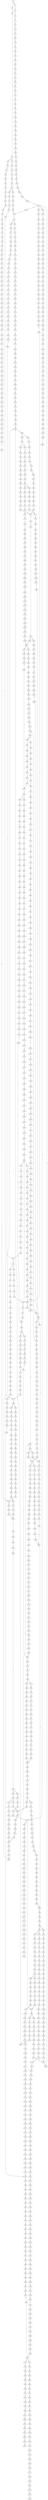 strict digraph  {
	S0 -> S1 [ label = T ];
	S0 -> S2 [ label = C ];
	S1 -> S3 [ label = T ];
	S2 -> S4 [ label = T ];
	S3 -> S5 [ label = T ];
	S4 -> S6 [ label = T ];
	S5 -> S7 [ label = G ];
	S6 -> S8 [ label = G ];
	S6 -> S9 [ label = A ];
	S7 -> S10 [ label = A ];
	S8 -> S11 [ label = A ];
	S9 -> S12 [ label = A ];
	S10 -> S13 [ label = A ];
	S11 -> S14 [ label = A ];
	S12 -> S15 [ label = A ];
	S13 -> S16 [ label = C ];
	S14 -> S17 [ label = C ];
	S15 -> S18 [ label = C ];
	S16 -> S19 [ label = A ];
	S17 -> S20 [ label = A ];
	S18 -> S21 [ label = A ];
	S19 -> S22 [ label = G ];
	S20 -> S23 [ label = G ];
	S21 -> S24 [ label = G ];
	S22 -> S25 [ label = T ];
	S23 -> S26 [ label = G ];
	S24 -> S27 [ label = G ];
	S25 -> S28 [ label = T ];
	S26 -> S29 [ label = G ];
	S26 -> S30 [ label = T ];
	S27 -> S31 [ label = T ];
	S28 -> S32 [ label = G ];
	S29 -> S33 [ label = T ];
	S30 -> S34 [ label = C ];
	S31 -> S35 [ label = C ];
	S32 -> S36 [ label = A ];
	S33 -> S37 [ label = C ];
	S34 -> S38 [ label = C ];
	S35 -> S39 [ label = T ];
	S36 -> S40 [ label = C ];
	S37 -> S41 [ label = C ];
	S38 -> S42 [ label = C ];
	S39 -> S43 [ label = C ];
	S40 -> S44 [ label = T ];
	S41 -> S45 [ label = G ];
	S42 -> S46 [ label = T ];
	S43 -> S47 [ label = T ];
	S44 -> S48 [ label = G ];
	S45 -> S49 [ label = C ];
	S46 -> S50 [ label = T ];
	S47 -> S51 [ label = C ];
	S48 -> S52 [ label = T ];
	S49 -> S53 [ label = C ];
	S50 -> S54 [ label = C ];
	S51 -> S55 [ label = C ];
	S52 -> S56 [ label = A ];
	S53 -> S57 [ label = G ];
	S54 -> S58 [ label = T ];
	S54 -> S59 [ label = G ];
	S55 -> S60 [ label = G ];
	S56 -> S61 [ label = C ];
	S57 -> S62 [ label = C ];
	S57 -> S63 [ label = G ];
	S58 -> S64 [ label = C ];
	S59 -> S65 [ label = C ];
	S60 -> S66 [ label = T ];
	S61 -> S67 [ label = A ];
	S62 -> S68 [ label = A ];
	S63 -> S69 [ label = A ];
	S64 -> S70 [ label = G ];
	S65 -> S71 [ label = A ];
	S66 -> S72 [ label = A ];
	S67 -> S73 [ label = C ];
	S68 -> S74 [ label = C ];
	S69 -> S75 [ label = A ];
	S70 -> S76 [ label = T ];
	S71 -> S77 [ label = C ];
	S72 -> S78 [ label = C ];
	S73 -> S79 [ label = T ];
	S74 -> S80 [ label = G ];
	S75 -> S81 [ label = C ];
	S76 -> S82 [ label = A ];
	S77 -> S83 [ label = G ];
	S78 -> S84 [ label = A ];
	S79 -> S85 [ label = T ];
	S80 -> S86 [ label = C ];
	S81 -> S87 [ label = T ];
	S82 -> S88 [ label = C ];
	S83 -> S89 [ label = T ];
	S84 -> S90 [ label = T ];
	S85 -> S91 [ label = G ];
	S86 -> S92 [ label = G ];
	S87 -> S93 [ label = G ];
	S88 -> S94 [ label = G ];
	S89 -> S95 [ label = G ];
	S90 -> S96 [ label = G ];
	S91 -> S97 [ label = G ];
	S92 -> S98 [ label = C ];
	S93 -> S99 [ label = C ];
	S94 -> S100 [ label = G ];
	S95 -> S101 [ label = G ];
	S96 -> S102 [ label = G ];
	S97 -> S103 [ label = A ];
	S98 -> S104 [ label = A ];
	S98 -> S105 [ label = G ];
	S99 -> S106 [ label = A ];
	S100 -> S107 [ label = C ];
	S101 -> S108 [ label = C ];
	S102 -> S109 [ label = C ];
	S103 -> S110 [ label = G ];
	S104 -> S111 [ label = G ];
	S105 -> S112 [ label = C ];
	S105 -> S113 [ label = G ];
	S106 -> S114 [ label = A ];
	S107 -> S115 [ label = T ];
	S108 -> S116 [ label = G ];
	S109 -> S117 [ label = G ];
	S110 -> S118 [ label = A ];
	S111 -> S119 [ label = C ];
	S112 -> S120 [ label = G ];
	S113 -> S121 [ label = C ];
	S114 -> S122 [ label = C ];
	S115 -> S123 [ label = A ];
	S116 -> S124 [ label = T ];
	S117 -> S125 [ label = C ];
	S118 -> S126 [ label = C ];
	S119 -> S127 [ label = C ];
	S120 -> S128 [ label = T ];
	S121 -> S129 [ label = T ];
	S122 -> S130 [ label = C ];
	S123 -> S131 [ label = C ];
	S124 -> S132 [ label = C ];
	S125 -> S133 [ label = C ];
	S126 -> S134 [ label = C ];
	S127 -> S135 [ label = G ];
	S128 -> S136 [ label = C ];
	S129 -> S137 [ label = G ];
	S130 -> S138 [ label = A ];
	S131 -> S139 [ label = T ];
	S132 -> S140 [ label = C ];
	S133 -> S141 [ label = C ];
	S134 -> S142 [ label = C ];
	S135 -> S143 [ label = G ];
	S136 -> S144 [ label = G ];
	S137 -> S145 [ label = G ];
	S138 -> S146 [ label = G ];
	S139 -> S147 [ label = G ];
	S140 -> S148 [ label = C ];
	S141 -> S149 [ label = C ];
	S142 -> S150 [ label = C ];
	S143 -> S151 [ label = C ];
	S143 -> S152 [ label = T ];
	S144 -> S153 [ label = A ];
	S145 -> S154 [ label = A ];
	S146 -> S155 [ label = A ];
	S147 -> S156 [ label = G ];
	S148 -> S157 [ label = C ];
	S149 -> S158 [ label = C ];
	S150 -> S159 [ label = C ];
	S151 -> S160 [ label = A ];
	S152 -> S161 [ label = G ];
	S153 -> S162 [ label = C ];
	S154 -> S163 [ label = A ];
	S155 -> S164 [ label = A ];
	S156 -> S165 [ label = T ];
	S157 -> S166 [ label = A ];
	S158 -> S167 [ label = A ];
	S159 -> S168 [ label = C ];
	S160 -> S169 [ label = C ];
	S161 -> S170 [ label = G ];
	S162 -> S171 [ label = G ];
	S163 -> S172 [ label = T ];
	S164 -> S173 [ label = C ];
	S165 -> S174 [ label = G ];
	S166 -> S175 [ label = C ];
	S167 -> S176 [ label = C ];
	S168 -> S177 [ label = T ];
	S169 -> S178 [ label = T ];
	S170 -> S179 [ label = A ];
	S171 -> S180 [ label = C ];
	S172 -> S181 [ label = G ];
	S173 -> S182 [ label = A ];
	S174 -> S183 [ label = C ];
	S175 -> S184 [ label = T ];
	S176 -> S185 [ label = T ];
	S177 -> S186 [ label = T ];
	S178 -> S187 [ label = T ];
	S179 -> S188 [ label = A ];
	S180 -> S189 [ label = G ];
	S181 -> S190 [ label = G ];
	S182 -> S191 [ label = G ];
	S183 -> S192 [ label = T ];
	S184 -> S193 [ label = T ];
	S185 -> S194 [ label = T ];
	S186 -> S195 [ label = C ];
	S187 -> S196 [ label = C ];
	S188 -> S197 [ label = G ];
	S189 -> S198 [ label = C ];
	S190 -> S199 [ label = G ];
	S191 -> S200 [ label = C ];
	S192 -> S201 [ label = A ];
	S193 -> S202 [ label = G ];
	S194 -> S203 [ label = T ];
	S195 -> S204 [ label = A ];
	S196 -> S205 [ label = A ];
	S197 -> S206 [ label = A ];
	S198 -> S207 [ label = C ];
	S199 -> S208 [ label = G ];
	S200 -> S209 [ label = C ];
	S201 -> S210 [ label = C ];
	S202 -> S211 [ label = A ];
	S203 -> S212 [ label = A ];
	S204 -> S213 [ label = G ];
	S205 -> S214 [ label = G ];
	S206 -> S215 [ label = A ];
	S207 -> S216 [ label = T ];
	S208 -> S217 [ label = T ];
	S209 -> S218 [ label = G ];
	S210 -> S219 [ label = T ];
	S211 -> S220 [ label = G ];
	S212 -> S221 [ label = G ];
	S213 -> S222 [ label = A ];
	S214 -> S223 [ label = C ];
	S215 -> S224 [ label = C ];
	S216 -> S225 [ label = C ];
	S217 -> S226 [ label = C ];
	S218 -> S227 [ label = T ];
	S219 -> S228 [ label = G ];
	S220 -> S229 [ label = C ];
	S221 -> S230 [ label = C ];
	S222 -> S231 [ label = G ];
	S223 -> S232 [ label = C ];
	S224 -> S233 [ label = G ];
	S225 -> S234 [ label = G ];
	S226 -> S235 [ label = C ];
	S227 -> S236 [ label = C ];
	S228 -> S237 [ label = T ];
	S229 -> S238 [ label = C ];
	S230 -> S239 [ label = C ];
	S231 -> S240 [ label = G ];
	S232 -> S241 [ label = G ];
	S233 -> S242 [ label = G ];
	S234 -> S243 [ label = G ];
	S235 -> S244 [ label = G ];
	S236 -> S245 [ label = C ];
	S237 -> S246 [ label = A ];
	S238 -> S247 [ label = G ];
	S239 -> S248 [ label = G ];
	S240 -> S249 [ label = T ];
	S241 -> S250 [ label = C ];
	S242 -> S251 [ label = C ];
	S243 -> S252 [ label = G ];
	S244 -> S253 [ label = C ];
	S245 -> S254 [ label = T ];
	S246 -> S255 [ label = A ];
	S247 -> S256 [ label = C ];
	S248 -> S257 [ label = T ];
	S249 -> S258 [ label = C ];
	S250 -> S259 [ label = C ];
	S251 -> S260 [ label = A ];
	S252 -> S261 [ label = C ];
	S253 -> S53 [ label = C ];
	S254 -> S262 [ label = C ];
	S255 -> S263 [ label = C ];
	S256 -> S264 [ label = C ];
	S257 -> S265 [ label = C ];
	S258 -> S266 [ label = C ];
	S259 -> S267 [ label = C ];
	S260 -> S268 [ label = C ];
	S261 -> S269 [ label = T ];
	S262 -> S270 [ label = T ];
	S263 -> S271 [ label = A ];
	S264 -> S272 [ label = C ];
	S265 -> S273 [ label = C ];
	S266 -> S274 [ label = C ];
	S267 -> S275 [ label = C ];
	S268 -> S276 [ label = C ];
	S268 -> S277 [ label = T ];
	S269 -> S278 [ label = C ];
	S270 -> S279 [ label = G ];
	S271 -> S280 [ label = C ];
	S272 -> S275 [ label = C ];
	S273 -> S281 [ label = C ];
	S274 -> S282 [ label = T ];
	S274 -> S283 [ label = A ];
	S274 -> S284 [ label = G ];
	S275 -> S285 [ label = T ];
	S276 -> S286 [ label = G ];
	S277 -> S287 [ label = G ];
	S278 -> S288 [ label = A ];
	S279 -> S289 [ label = T ];
	S280 -> S290 [ label = A ];
	S281 -> S291 [ label = A ];
	S282 -> S50 [ label = T ];
	S283 -> S292 [ label = G ];
	S284 -> S293 [ label = G ];
	S285 -> S294 [ label = T ];
	S285 -> S295 [ label = C ];
	S286 -> S296 [ label = G ];
	S287 -> S297 [ label = G ];
	S288 -> S298 [ label = C ];
	S289 -> S299 [ label = C ];
	S290 -> S300 [ label = C ];
	S291 -> S301 [ label = C ];
	S292 -> S302 [ label = A ];
	S293 -> S303 [ label = A ];
	S294 -> S304 [ label = C ];
	S295 -> S305 [ label = C ];
	S296 -> S306 [ label = G ];
	S297 -> S307 [ label = G ];
	S298 -> S308 [ label = G ];
	S299 -> S309 [ label = G ];
	S300 -> S310 [ label = G ];
	S301 -> S311 [ label = C ];
	S302 -> S312 [ label = G ];
	S303 -> S313 [ label = G ];
	S304 -> S314 [ label = A ];
	S305 -> S315 [ label = A ];
	S306 -> S316 [ label = A ];
	S307 -> S317 [ label = A ];
	S308 -> S318 [ label = T ];
	S309 -> S319 [ label = T ];
	S310 -> S320 [ label = C ];
	S311 -> S321 [ label = A ];
	S312 -> S322 [ label = C ];
	S313 -> S323 [ label = G ];
	S314 -> S324 [ label = C ];
	S315 -> S325 [ label = C ];
	S316 -> S326 [ label = A ];
	S317 -> S327 [ label = A ];
	S318 -> S328 [ label = C ];
	S319 -> S329 [ label = G ];
	S320 -> S330 [ label = T ];
	S321 -> S331 [ label = C ];
	S322 -> S332 [ label = C ];
	S323 -> S333 [ label = C ];
	S324 -> S334 [ label = G ];
	S325 -> S335 [ label = C ];
	S326 -> S336 [ label = T ];
	S327 -> S337 [ label = C ];
	S328 -> S338 [ label = C ];
	S329 -> S339 [ label = G ];
	S330 -> S340 [ label = C ];
	S331 -> S341 [ label = C ];
	S332 -> S342 [ label = A ];
	S333 -> S343 [ label = G ];
	S334 -> S344 [ label = C ];
	S335 -> S345 [ label = C ];
	S336 -> S346 [ label = T ];
	S337 -> S347 [ label = T ];
	S338 -> S348 [ label = A ];
	S339 -> S349 [ label = T ];
	S340 -> S350 [ label = C ];
	S341 -> S351 [ label = G ];
	S342 -> S352 [ label = C ];
	S343 -> S353 [ label = T ];
	S344 -> S354 [ label = T ];
	S345 -> S355 [ label = G ];
	S346 -> S356 [ label = G ];
	S347 -> S357 [ label = G ];
	S348 -> S358 [ label = G ];
	S349 -> S359 [ label = A ];
	S350 -> S360 [ label = T ];
	S351 -> S361 [ label = A ];
	S352 -> S362 [ label = G ];
	S353 -> S363 [ label = G ];
	S354 -> S364 [ label = C ];
	S355 -> S365 [ label = C ];
	S356 -> S366 [ label = A ];
	S357 -> S367 [ label = G ];
	S358 -> S368 [ label = C ];
	S359 -> S369 [ label = C ];
	S360 -> S370 [ label = A ];
	S361 -> S371 [ label = T ];
	S362 -> S372 [ label = G ];
	S363 -> S373 [ label = G ];
	S364 -> S374 [ label = C ];
	S365 -> S375 [ label = C ];
	S366 -> S376 [ label = A ];
	S367 -> S377 [ label = A ];
	S368 -> S378 [ label = T ];
	S368 -> S379 [ label = G ];
	S369 -> S380 [ label = C ];
	S370 -> S381 [ label = G ];
	S371 -> S382 [ label = C ];
	S372 -> S383 [ label = T ];
	S373 -> S384 [ label = T ];
	S374 -> S385 [ label = G ];
	S375 -> S386 [ label = G ];
	S376 -> S387 [ label = C ];
	S377 -> S388 [ label = C ];
	S378 -> S389 [ label = T ];
	S379 -> S390 [ label = A ];
	S380 -> S391 [ label = G ];
	S381 -> S392 [ label = A ];
	S382 -> S393 [ label = G ];
	S383 -> S394 [ label = T ];
	S384 -> S395 [ label = A ];
	S385 -> S396 [ label = G ];
	S386 -> S397 [ label = G ];
	S387 -> S398 [ label = C ];
	S388 -> S399 [ label = C ];
	S389 -> S400 [ label = C ];
	S390 -> S401 [ label = G ];
	S391 -> S402 [ label = G ];
	S392 -> S403 [ label = A ];
	S393 -> S404 [ label = G ];
	S394 -> S405 [ label = A ];
	S395 -> S406 [ label = T ];
	S396 -> S407 [ label = T ];
	S397 -> S408 [ label = T ];
	S398 -> S409 [ label = C ];
	S399 -> S410 [ label = C ];
	S400 -> S411 [ label = A ];
	S401 -> S412 [ label = T ];
	S402 -> S413 [ label = T ];
	S403 -> S414 [ label = C ];
	S404 -> S415 [ label = T ];
	S405 -> S416 [ label = C ];
	S406 -> S417 [ label = G ];
	S407 -> S418 [ label = T ];
	S408 -> S419 [ label = C ];
	S409 -> S420 [ label = G ];
	S410 -> S421 [ label = G ];
	S411 -> S422 [ label = C ];
	S412 -> S423 [ label = C ];
	S413 -> S424 [ label = G ];
	S414 -> S425 [ label = T ];
	S415 -> S426 [ label = T ];
	S416 -> S427 [ label = T ];
	S417 -> S428 [ label = A ];
	S418 -> S429 [ label = G ];
	S419 -> S430 [ label = C ];
	S420 -> S431 [ label = T ];
	S421 -> S432 [ label = T ];
	S422 -> S433 [ label = G ];
	S423 -> S434 [ label = C ];
	S423 -> S435 [ label = T ];
	S424 -> S436 [ label = G ];
	S425 -> S437 [ label = T ];
	S426 -> S438 [ label = C ];
	S427 -> S439 [ label = G ];
	S428 -> S440 [ label = G ];
	S429 -> S441 [ label = C ];
	S430 -> S442 [ label = C ];
	S431 -> S443 [ label = C ];
	S432 -> S444 [ label = C ];
	S433 -> S445 [ label = C ];
	S434 -> S446 [ label = C ];
	S435 -> S447 [ label = C ];
	S436 -> S448 [ label = T ];
	S437 -> S449 [ label = C ];
	S438 -> S450 [ label = C ];
	S439 -> S451 [ label = C ];
	S440 -> S452 [ label = C ];
	S441 -> S453 [ label = A ];
	S442 -> S454 [ label = A ];
	S443 -> S455 [ label = T ];
	S444 -> S456 [ label = T ];
	S445 -> S457 [ label = C ];
	S446 -> S458 [ label = T ];
	S446 -> S459 [ label = G ];
	S447 -> S460 [ label = G ];
	S448 -> S461 [ label = T ];
	S449 -> S462 [ label = A ];
	S450 -> S463 [ label = A ];
	S451 -> S464 [ label = A ];
	S452 -> S465 [ label = G ];
	S453 -> S466 [ label = C ];
	S454 -> S467 [ label = G ];
	S455 -> S468 [ label = C ];
	S456 -> S468 [ label = C ];
	S457 -> S469 [ label = C ];
	S458 -> S470 [ label = C ];
	S459 -> S471 [ label = C ];
	S460 -> S472 [ label = T ];
	S461 -> S473 [ label = A ];
	S462 -> S474 [ label = A ];
	S463 -> S475 [ label = G ];
	S464 -> S476 [ label = G ];
	S465 -> S477 [ label = G ];
	S466 -> S478 [ label = T ];
	S467 -> S479 [ label = T ];
	S468 -> S480 [ label = G ];
	S469 -> S481 [ label = T ];
	S470 -> S482 [ label = C ];
	S471 -> S483 [ label = C ];
	S472 -> S484 [ label = C ];
	S473 -> S485 [ label = G ];
	S474 -> S486 [ label = C ];
	S475 -> S487 [ label = T ];
	S476 -> S488 [ label = A ];
	S477 -> S489 [ label = T ];
	S478 -> S490 [ label = G ];
	S479 -> S491 [ label = G ];
	S480 -> S492 [ label = G ];
	S481 -> S493 [ label = T ];
	S482 -> S494 [ label = G ];
	S483 -> S495 [ label = T ];
	S484 -> S496 [ label = T ];
	S485 -> S497 [ label = A ];
	S486 -> S498 [ label = C ];
	S486 -> S499 [ label = T ];
	S487 -> S500 [ label = G ];
	S488 -> S501 [ label = C ];
	S489 -> S502 [ label = C ];
	S490 -> S503 [ label = G ];
	S491 -> S504 [ label = G ];
	S492 -> S505 [ label = C ];
	S493 -> S506 [ label = C ];
	S494 -> S507 [ label = G ];
	S495 -> S508 [ label = G ];
	S496 -> S509 [ label = G ];
	S497 -> S510 [ label = A ];
	S498 -> S511 [ label = G ];
	S499 -> S512 [ label = G ];
	S500 -> S513 [ label = G ];
	S501 -> S514 [ label = G ];
	S502 -> S515 [ label = G ];
	S503 -> S516 [ label = T ];
	S504 -> S517 [ label = T ];
	S505 -> S518 [ label = A ];
	S506 -> S519 [ label = A ];
	S507 -> S520 [ label = T ];
	S508 -> S521 [ label = T ];
	S509 -> S522 [ label = T ];
	S510 -> S523 [ label = G ];
	S511 -> S524 [ label = G ];
	S512 -> S525 [ label = G ];
	S512 -> S526 [ label = C ];
	S513 -> S527 [ label = T ];
	S514 -> S528 [ label = G ];
	S515 -> S529 [ label = C ];
	S516 -> S530 [ label = C ];
	S517 -> S531 [ label = C ];
	S518 -> S532 [ label = C ];
	S519 -> S533 [ label = T ];
	S520 -> S534 [ label = C ];
	S521 -> S535 [ label = C ];
	S522 -> S536 [ label = T ];
	S523 -> S537 [ label = G ];
	S524 -> S538 [ label = C ];
	S525 -> S539 [ label = C ];
	S526 -> S540 [ label = C ];
	S527 -> S531 [ label = C ];
	S528 -> S541 [ label = A ];
	S529 -> S542 [ label = A ];
	S530 -> S543 [ label = G ];
	S531 -> S544 [ label = G ];
	S532 -> S545 [ label = C ];
	S533 -> S546 [ label = C ];
	S534 -> S547 [ label = T ];
	S535 -> S548 [ label = G ];
	S536 -> S549 [ label = C ];
	S537 -> S550 [ label = G ];
	S538 -> S551 [ label = C ];
	S539 -> S552 [ label = C ];
	S540 -> S553 [ label = C ];
	S541 -> S554 [ label = C ];
	S542 -> S555 [ label = C ];
	S543 -> S556 [ label = T ];
	S544 -> S557 [ label = T ];
	S545 -> S558 [ label = G ];
	S546 -> S559 [ label = C ];
	S547 -> S560 [ label = G ];
	S548 -> S561 [ label = C ];
	S549 -> S562 [ label = C ];
	S550 -> S563 [ label = G ];
	S551 -> S564 [ label = C ];
	S552 -> S565 [ label = C ];
	S553 -> S566 [ label = T ];
	S554 -> S567 [ label = A ];
	S555 -> S568 [ label = G ];
	S556 -> S569 [ label = C ];
	S557 -> S570 [ label = C ];
	S558 -> S571 [ label = A ];
	S559 -> S572 [ label = A ];
	S560 -> S573 [ label = G ];
	S561 -> S574 [ label = G ];
	S562 -> S575 [ label = G ];
	S563 -> S576 [ label = G ];
	S564 -> S577 [ label = A ];
	S565 -> S578 [ label = A ];
	S566 -> S579 [ label = A ];
	S567 -> S580 [ label = C ];
	S568 -> S581 [ label = C ];
	S569 -> S582 [ label = C ];
	S570 -> S582 [ label = C ];
	S571 -> S583 [ label = G ];
	S571 -> S584 [ label = A ];
	S572 -> S585 [ label = G ];
	S573 -> S586 [ label = A ];
	S574 -> S587 [ label = C ];
	S575 -> S588 [ label = T ];
	S576 -> S589 [ label = T ];
	S577 -> S590 [ label = G ];
	S578 -> S591 [ label = G ];
	S579 -> S592 [ label = G ];
	S580 -> S593 [ label = A ];
	S581 -> S594 [ label = G ];
	S582 -> S595 [ label = G ];
	S583 -> S596 [ label = T ];
	S584 -> S597 [ label = T ];
	S585 -> S598 [ label = A ];
	S586 -> S599 [ label = G ];
	S587 -> S600 [ label = G ];
	S587 -> S601 [ label = A ];
	S588 -> S602 [ label = G ];
	S589 -> S603 [ label = C ];
	S590 -> S604 [ label = T ];
	S591 -> S605 [ label = G ];
	S592 -> S606 [ label = G ];
	S593 -> S607 [ label = C ];
	S594 -> S98 [ label = C ];
	S595 -> S608 [ label = T ];
	S596 -> S609 [ label = C ];
	S597 -> S610 [ label = G ];
	S598 -> S611 [ label = A ];
	S599 -> S612 [ label = G ];
	S600 -> S613 [ label = A ];
	S601 -> S614 [ label = A ];
	S602 -> S615 [ label = G ];
	S603 -> S616 [ label = C ];
	S604 -> S617 [ label = T ];
	S605 -> S618 [ label = T ];
	S606 -> S619 [ label = T ];
	S607 -> S620 [ label = C ];
	S608 -> S621 [ label = C ];
	S609 -> S622 [ label = C ];
	S610 -> S623 [ label = T ];
	S611 -> S624 [ label = C ];
	S612 -> S625 [ label = G ];
	S613 -> S626 [ label = G ];
	S614 -> S627 [ label = C ];
	S615 -> S628 [ label = C ];
	S616 -> S629 [ label = G ];
	S617 -> S630 [ label = G ];
	S618 -> S631 [ label = G ];
	S619 -> S632 [ label = G ];
	S620 -> S633 [ label = T ];
	S621 -> S634 [ label = A ];
	S622 -> S635 [ label = A ];
	S622 -> S636 [ label = T ];
	S623 -> S637 [ label = A ];
	S624 -> S638 [ label = C ];
	S625 -> S639 [ label = T ];
	S626 -> S640 [ label = C ];
	S627 -> S641 [ label = C ];
	S628 -> S642 [ label = C ];
	S629 -> S643 [ label = T ];
	S630 -> S644 [ label = T ];
	S631 -> S645 [ label = C ];
	S631 -> S646 [ label = G ];
	S632 -> S647 [ label = T ];
	S633 -> S648 [ label = C ];
	S634 -> S649 [ label = C ];
	S635 -> S650 [ label = G ];
	S636 -> S651 [ label = C ];
	S637 -> S652 [ label = G ];
	S638 -> S653 [ label = A ];
	S638 -> S654 [ label = G ];
	S639 -> S655 [ label = G ];
	S640 -> S656 [ label = A ];
	S641 -> S657 [ label = C ];
	S642 -> S658 [ label = C ];
	S643 -> S659 [ label = C ];
	S644 -> S660 [ label = G ];
	S645 -> S661 [ label = G ];
	S646 -> S662 [ label = G ];
	S647 -> S663 [ label = G ];
	S648 -> S664 [ label = T ];
	S649 -> S665 [ label = C ];
	S650 -> S666 [ label = T ];
	S650 -> S667 [ label = C ];
	S651 -> S668 [ label = G ];
	S652 -> S669 [ label = T ];
	S653 -> S670 [ label = G ];
	S653 -> S671 [ label = C ];
	S654 -> S672 [ label = G ];
	S655 -> S673 [ label = T ];
	S656 -> S674 [ label = G ];
	S657 -> S675 [ label = G ];
	S658 -> S676 [ label = G ];
	S659 -> S677 [ label = G ];
	S660 -> S678 [ label = C ];
	S661 -> S679 [ label = C ];
	S662 -> S680 [ label = C ];
	S663 -> S681 [ label = C ];
	S664 -> S682 [ label = A ];
	S665 -> S683 [ label = C ];
	S665 -> S684 [ label = G ];
	S666 -> S685 [ label = A ];
	S667 -> S686 [ label = T ];
	S668 -> S687 [ label = A ];
	S669 -> S688 [ label = T ];
	S670 -> S689 [ label = A ];
	S671 -> S690 [ label = C ];
	S672 -> S691 [ label = A ];
	S673 -> S692 [ label = T ];
	S674 -> S693 [ label = T ];
	S675 -> S694 [ label = T ];
	S676 -> S695 [ label = T ];
	S677 -> S696 [ label = G ];
	S678 -> S697 [ label = G ];
	S679 -> S698 [ label = G ];
	S680 -> S699 [ label = T ];
	S681 -> S700 [ label = G ];
	S682 -> S701 [ label = G ];
	S683 -> S702 [ label = T ];
	S684 -> S703 [ label = A ];
	S685 -> S704 [ label = G ];
	S686 -> S389 [ label = T ];
	S687 -> S705 [ label = A ];
	S688 -> S706 [ label = T ];
	S689 -> S707 [ label = C ];
	S690 -> S708 [ label = A ];
	S691 -> S709 [ label = C ];
	S692 -> S710 [ label = C ];
	S693 -> S711 [ label = G ];
	S694 -> S712 [ label = A ];
	S695 -> S713 [ label = C ];
	S696 -> S714 [ label = A ];
	S697 -> S715 [ label = T ];
	S698 -> S716 [ label = T ];
	S699 -> S717 [ label = T ];
	S700 -> S718 [ label = T ];
	S701 -> S719 [ label = A ];
	S702 -> S720 [ label = G ];
	S703 -> S721 [ label = A ];
	S703 -> S722 [ label = G ];
	S704 -> S723 [ label = G ];
	S704 -> S724 [ label = C ];
	S705 -> S725 [ label = C ];
	S706 -> S726 [ label = C ];
	S707 -> S727 [ label = T ];
	S708 -> S728 [ label = C ];
	S709 -> S729 [ label = G ];
	S710 -> S730 [ label = C ];
	S711 -> S731 [ label = C ];
	S712 -> S732 [ label = C ];
	S713 -> S733 [ label = C ];
	S714 -> S734 [ label = A ];
	S715 -> S735 [ label = C ];
	S716 -> S736 [ label = C ];
	S717 -> S737 [ label = C ];
	S718 -> S738 [ label = C ];
	S719 -> S739 [ label = A ];
	S720 -> S740 [ label = T ];
	S721 -> S741 [ label = T ];
	S722 -> S742 [ label = T ];
	S723 -> S743 [ label = G ];
	S724 -> S744 [ label = T ];
	S725 -> S745 [ label = T ];
	S726 -> S746 [ label = A ];
	S727 -> S747 [ label = C ];
	S728 -> S748 [ label = C ];
	S729 -> S749 [ label = C ];
	S730 -> S750 [ label = A ];
	S731 -> S751 [ label = A ];
	S732 -> S752 [ label = A ];
	S733 -> S753 [ label = A ];
	S734 -> S754 [ label = C ];
	S735 -> S755 [ label = G ];
	S736 -> S756 [ label = G ];
	S737 -> S757 [ label = G ];
	S738 -> S755 [ label = G ];
	S739 -> S758 [ label = C ];
	S740 -> S759 [ label = C ];
	S741 -> S760 [ label = C ];
	S742 -> S609 [ label = C ];
	S743 -> S761 [ label = T ];
	S744 -> S762 [ label = C ];
	S745 -> S763 [ label = T ];
	S746 -> S764 [ label = C ];
	S747 -> S765 [ label = C ];
	S748 -> S766 [ label = C ];
	S749 -> S767 [ label = C ];
	S750 -> S768 [ label = G ];
	S751 -> S769 [ label = A ];
	S752 -> S770 [ label = G ];
	S753 -> S771 [ label = G ];
	S754 -> S772 [ label = A ];
	S754 -> S773 [ label = T ];
	S755 -> S774 [ label = A ];
	S756 -> S775 [ label = T ];
	S757 -> S776 [ label = A ];
	S758 -> S777 [ label = G ];
	S759 -> S778 [ label = C ];
	S760 -> S779 [ label = C ];
	S761 -> S780 [ label = C ];
	S762 -> S781 [ label = C ];
	S763 -> S782 [ label = C ];
	S764 -> S783 [ label = T ];
	S765 -> S784 [ label = C ];
	S766 -> S785 [ label = C ];
	S767 -> S786 [ label = C ];
	S768 -> S787 [ label = C ];
	S769 -> S788 [ label = C ];
	S770 -> S789 [ label = C ];
	S771 -> S790 [ label = T ];
	S772 -> S791 [ label = G ];
	S773 -> S792 [ label = A ];
	S774 -> S793 [ label = A ];
	S775 -> S794 [ label = G ];
	S776 -> S795 [ label = A ];
	S777 -> S796 [ label = A ];
	S778 -> S797 [ label = T ];
	S779 -> S798 [ label = T ];
	S780 -> S799 [ label = A ];
	S781 -> S800 [ label = A ];
	S782 -> S801 [ label = A ];
	S783 -> S802 [ label = C ];
	S784 -> S803 [ label = A ];
	S785 -> S804 [ label = T ];
	S786 -> S805 [ label = A ];
	S787 -> S806 [ label = A ];
	S788 -> S807 [ label = A ];
	S789 -> S808 [ label = A ];
	S790 -> S809 [ label = A ];
	S791 -> S810 [ label = G ];
	S792 -> S811 [ label = C ];
	S793 -> S812 [ label = C ];
	S794 -> S813 [ label = C ];
	S795 -> S814 [ label = C ];
	S796 -> S815 [ label = G ];
	S797 -> S816 [ label = A ];
	S797 -> S817 [ label = T ];
	S798 -> S818 [ label = C ];
	S799 -> S819 [ label = C ];
	S800 -> S820 [ label = C ];
	S801 -> S474 [ label = A ];
	S802 -> S821 [ label = C ];
	S803 -> S822 [ label = T ];
	S804 -> S823 [ label = T ];
	S805 -> S824 [ label = T ];
	S806 -> S825 [ label = G ];
	S807 -> S826 [ label = G ];
	S808 -> S827 [ label = G ];
	S809 -> S704 [ label = G ];
	S810 -> S828 [ label = A ];
	S811 -> S829 [ label = A ];
	S812 -> S830 [ label = C ];
	S812 -> S831 [ label = A ];
	S813 -> S832 [ label = A ];
	S814 -> S833 [ label = A ];
	S815 -> S834 [ label = G ];
	S816 -> S835 [ label = C ];
	S817 -> S836 [ label = G ];
	S818 -> S837 [ label = G ];
	S819 -> S838 [ label = T ];
	S820 -> S839 [ label = C ];
	S821 -> S840 [ label = T ];
	S822 -> S841 [ label = C ];
	S823 -> S842 [ label = C ];
	S824 -> S843 [ label = C ];
	S825 -> S844 [ label = A ];
	S826 -> S845 [ label = C ];
	S827 -> S846 [ label = G ];
	S828 -> S847 [ label = A ];
	S829 -> S848 [ label = A ];
	S830 -> S849 [ label = T ];
	S831 -> S850 [ label = C ];
	S832 -> S851 [ label = T ];
	S833 -> S852 [ label = C ];
	S834 -> S853 [ label = T ];
	S835 -> S854 [ label = T ];
	S836 -> S855 [ label = A ];
	S836 -> S856 [ label = T ];
	S837 -> S857 [ label = A ];
	S838 -> S858 [ label = C ];
	S839 -> S859 [ label = G ];
	S840 -> S860 [ label = T ];
	S841 -> S861 [ label = T ];
	S842 -> S862 [ label = C ];
	S842 -> S863 [ label = G ];
	S843 -> S864 [ label = G ];
	S844 -> S865 [ label = T ];
	S845 -> S866 [ label = T ];
	S846 -> S867 [ label = T ];
	S847 -> S868 [ label = T ];
	S848 -> S869 [ label = C ];
	S849 -> S870 [ label = T ];
	S849 -> S871 [ label = G ];
	S850 -> S872 [ label = C ];
	S851 -> S873 [ label = C ];
	S852 -> S874 [ label = G ];
	S853 -> S875 [ label = G ];
	S854 -> S876 [ label = A ];
	S855 -> S877 [ label = A ];
	S856 -> S878 [ label = A ];
	S857 -> S879 [ label = A ];
	S858 -> S880 [ label = G ];
	S859 -> S881 [ label = G ];
	S860 -> S882 [ label = T ];
	S861 -> S883 [ label = G ];
	S862 -> S884 [ label = T ];
	S863 -> S885 [ label = A ];
	S864 -> S886 [ label = T ];
	S865 -> S887 [ label = A ];
	S866 -> S888 [ label = A ];
	S867 -> S889 [ label = G ];
	S868 -> S890 [ label = A ];
	S869 -> S891 [ label = G ];
	S870 -> S892 [ label = C ];
	S871 -> S893 [ label = T ];
	S872 -> S894 [ label = C ];
	S873 -> S895 [ label = C ];
	S874 -> S896 [ label = C ];
	S875 -> S897 [ label = T ];
	S876 -> S898 [ label = C ];
	S877 -> S899 [ label = C ];
	S878 -> S900 [ label = G ];
	S879 -> S725 [ label = C ];
	S880 -> S901 [ label = C ];
	S881 -> S902 [ label = A ];
	S882 -> S903 [ label = C ];
	S883 -> S904 [ label = C ];
	S884 -> S905 [ label = G ];
	S885 -> S906 [ label = T ];
	S886 -> S907 [ label = C ];
	S887 -> S908 [ label = A ];
	S888 -> S909 [ label = C ];
	S889 -> S910 [ label = C ];
	S890 -> S911 [ label = G ];
	S891 -> S912 [ label = A ];
	S892 -> S913 [ label = G ];
	S893 -> S914 [ label = C ];
	S894 -> S915 [ label = G ];
	S895 -> S916 [ label = G ];
	S896 -> S917 [ label = G ];
	S897 -> S918 [ label = C ];
	S898 -> S919 [ label = C ];
	S899 -> S920 [ label = T ];
	S900 -> S921 [ label = G ];
	S901 -> S922 [ label = T ];
	S902 -> S923 [ label = C ];
	S903 -> S924 [ label = A ];
	S904 -> S925 [ label = C ];
	S905 -> S926 [ label = T ];
	S906 -> S927 [ label = C ];
	S907 -> S928 [ label = C ];
	S908 -> S929 [ label = A ];
	S909 -> S930 [ label = G ];
	S910 -> S931 [ label = A ];
	S911 -> S932 [ label = T ];
	S912 -> S933 [ label = A ];
	S913 -> S934 [ label = T ];
	S914 -> S935 [ label = G ];
	S915 -> S936 [ label = T ];
	S916 -> S937 [ label = C ];
	S917 -> S938 [ label = C ];
	S918 -> S939 [ label = C ];
	S919 -> S940 [ label = A ];
	S920 -> S941 [ label = T ];
	S921 -> S942 [ label = A ];
	S922 -> S943 [ label = T ];
	S923 -> S944 [ label = G ];
	S924 -> S945 [ label = T ];
	S925 -> S946 [ label = A ];
	S926 -> S947 [ label = C ];
	S927 -> S948 [ label = G ];
	S928 -> S949 [ label = T ];
	S929 -> S950 [ label = A ];
	S930 -> S951 [ label = A ];
	S931 -> S952 [ label = C ];
	S932 -> S953 [ label = C ];
	S933 -> S954 [ label = A ];
	S934 -> S955 [ label = A ];
	S935 -> S956 [ label = C ];
	S936 -> S957 [ label = A ];
	S937 -> S958 [ label = A ];
	S938 -> S959 [ label = A ];
	S939 -> S960 [ label = C ];
	S940 -> S961 [ label = G ];
	S941 -> S962 [ label = C ];
	S942 -> S963 [ label = G ];
	S943 -> S964 [ label = C ];
	S944 -> S965 [ label = T ];
	S945 -> S966 [ label = C ];
	S946 -> S967 [ label = G ];
	S947 -> S968 [ label = C ];
	S948 -> S969 [ label = T ];
	S949 -> S970 [ label = C ];
	S950 -> S971 [ label = A ];
	S951 -> S972 [ label = G ];
	S952 -> S973 [ label = G ];
	S953 -> S974 [ label = T ];
	S954 -> S975 [ label = A ];
	S955 -> S976 [ label = C ];
	S956 -> S574 [ label = G ];
	S957 -> S977 [ label = C ];
	S958 -> S978 [ label = C ];
	S959 -> S979 [ label = C ];
	S960 -> S980 [ label = T ];
	S961 -> S981 [ label = G ];
	S962 -> S982 [ label = A ];
	S963 -> S983 [ label = A ];
	S964 -> S984 [ label = A ];
	S965 -> S985 [ label = C ];
	S966 -> S986 [ label = C ];
	S967 -> S987 [ label = T ];
	S968 -> S988 [ label = T ];
	S969 -> S989 [ label = T ];
	S970 -> S990 [ label = T ];
	S971 -> S991 [ label = C ];
	S972 -> S992 [ label = A ];
	S973 -> S993 [ label = C ];
	S974 -> S994 [ label = C ];
	S975 -> S995 [ label = C ];
	S976 -> S996 [ label = T ];
	S977 -> S997 [ label = G ];
	S978 -> S998 [ label = G ];
	S979 -> S999 [ label = G ];
	S980 -> S1000 [ label = G ];
	S981 -> S1001 [ label = A ];
	S982 -> S474 [ label = A ];
	S983 -> S1002 [ label = G ];
	S984 -> S1003 [ label = T ];
	S985 -> S1004 [ label = G ];
	S986 -> S1005 [ label = A ];
	S987 -> S1006 [ label = C ];
	S988 -> S817 [ label = T ];
	S989 -> S1007 [ label = T ];
	S990 -> S1008 [ label = T ];
	S991 -> S1009 [ label = T ];
	S992 -> S1010 [ label = A ];
	S993 -> S1011 [ label = G ];
	S994 -> S1012 [ label = T ];
	S995 -> S1013 [ label = A ];
	S996 -> S1014 [ label = T ];
	S997 -> S1015 [ label = T ];
	S998 -> S1016 [ label = T ];
	S999 -> S1017 [ label = T ];
	S1000 -> S1018 [ label = T ];
	S1001 -> S1019 [ label = G ];
	S1002 -> S1020 [ label = G ];
	S1003 -> S1021 [ label = C ];
	S1004 -> S1022 [ label = T ];
	S1005 -> S585 [ label = G ];
	S1006 -> S1023 [ label = G ];
	S1007 -> S1024 [ label = G ];
	S1008 -> S1025 [ label = C ];
	S1009 -> S1026 [ label = T ];
	S1010 -> S1027 [ label = C ];
	S1011 -> S1028 [ label = G ];
	S1012 -> S1029 [ label = C ];
	S1013 -> S1030 [ label = G ];
	S1014 -> S1031 [ label = C ];
	S1015 -> S1032 [ label = C ];
	S1016 -> S1033 [ label = C ];
	S1017 -> S1034 [ label = C ];
	S1018 -> S1035 [ label = C ];
	S1019 -> S1036 [ label = A ];
	S1020 -> S1037 [ label = T ];
	S1021 -> S1038 [ label = C ];
	S1022 -> S1039 [ label = G ];
	S1023 -> S1040 [ label = T ];
	S1024 -> S1041 [ label = T ];
	S1025 -> S1042 [ label = T ];
	S1026 -> S1043 [ label = T ];
	S1027 -> S1044 [ label = T ];
	S1028 -> S1045 [ label = T ];
	S1029 -> S1046 [ label = T ];
	S1030 -> S1047 [ label = A ];
	S1031 -> S1048 [ label = A ];
	S1032 -> S1049 [ label = C ];
	S1033 -> S1050 [ label = G ];
	S1034 -> S1051 [ label = C ];
	S1035 -> S1052 [ label = C ];
	S1036 -> S1053 [ label = G ];
	S1037 -> S1054 [ label = C ];
	S1038 -> S572 [ label = A ];
	S1039 -> S1055 [ label = A ];
	S1040 -> S1056 [ label = A ];
	S1041 -> S1057 [ label = A ];
	S1042 -> S1058 [ label = C ];
	S1043 -> S1059 [ label = G ];
	S1044 -> S1060 [ label = G ];
	S1045 -> S1061 [ label = G ];
	S1046 -> S1062 [ label = G ];
	S1047 -> S1063 [ label = A ];
	S1048 -> S1064 [ label = A ];
	S1049 -> S1065 [ label = A ];
	S1050 -> S1066 [ label = A ];
	S1051 -> S1067 [ label = A ];
	S1052 -> S797 [ label = T ];
	S1053 -> S1068 [ label = T ];
	S1054 -> S1069 [ label = C ];
	S1055 -> S1070 [ label = C ];
	S1056 -> S1071 [ label = A ];
	S1057 -> S1072 [ label = G ];
	S1058 -> S1073 [ label = G ];
	S1059 -> S1074 [ label = C ];
	S1060 -> S1075 [ label = G ];
	S1061 -> S1076 [ label = C ];
	S1062 -> S1077 [ label = A ];
	S1063 -> S1078 [ label = G ];
	S1064 -> S1079 [ label = G ];
	S1065 -> S1080 [ label = G ];
	S1066 -> S1081 [ label = G ];
	S1067 -> S358 [ label = G ];
	S1068 -> S1082 [ label = C ];
	S1069 -> S274 [ label = C ];
	S1070 -> S1083 [ label = C ];
	S1071 -> S1084 [ label = G ];
	S1072 -> S1085 [ label = G ];
	S1073 -> S1086 [ label = G ];
	S1074 -> S1087 [ label = C ];
	S1075 -> S1088 [ label = C ];
	S1076 -> S1089 [ label = C ];
	S1077 -> S1090 [ label = G ];
	S1078 -> S1091 [ label = G ];
	S1079 -> S1092 [ label = C ];
	S1080 -> S368 [ label = C ];
	S1081 -> S1093 [ label = C ];
	S1082 -> S1094 [ label = A ];
	S1083 -> S1095 [ label = G ];
	S1084 -> S1096 [ label = A ];
	S1085 -> S1097 [ label = A ];
	S1086 -> S1098 [ label = A ];
	S1087 -> S1099 [ label = G ];
	S1088 -> S1100 [ label = G ];
	S1089 -> S1101 [ label = G ];
	S1090 -> S1102 [ label = T ];
	S1091 -> S1103 [ label = G ];
	S1092 -> S1104 [ label = G ];
	S1093 -> S1105 [ label = G ];
	S1094 -> S1106 [ label = G ];
	S1095 -> S1107 [ label = G ];
	S1096 -> S1108 [ label = C ];
	S1097 -> S1109 [ label = A ];
	S1098 -> S1110 [ label = G ];
	S1099 -> S1111 [ label = T ];
	S1100 -> S1112 [ label = C ];
	S1101 -> S1113 [ label = C ];
	S1102 -> S1114 [ label = A ];
	S1103 -> S1115 [ label = G ];
	S1104 -> S1116 [ label = A ];
	S1105 -> S1117 [ label = A ];
	S1106 -> S1118 [ label = G ];
	S1107 -> S1119 [ label = T ];
	S1108 -> S1120 [ label = G ];
	S1109 -> S1121 [ label = A ];
	S1110 -> S1122 [ label = A ];
	S1111 -> S1123 [ label = A ];
	S1112 -> S1124 [ label = A ];
	S1113 -> S1125 [ label = A ];
	S1115 -> S1126 [ label = T ];
	S1116 -> S1127 [ label = G ];
	S1117 -> S1128 [ label = G ];
	S1118 -> S1129 [ label = A ];
	S1119 -> S1130 [ label = C ];
	S1120 -> S1131 [ label = G ];
	S1121 -> S1132 [ label = G ];
	S1122 -> S1133 [ label = G ];
	S1123 -> S1134 [ label = G ];
	S1124 -> S1135 [ label = G ];
	S1125 -> S1136 [ label = A ];
	S1126 -> S1137 [ label = C ];
	S1127 -> S1138 [ label = T ];
	S1128 -> S1139 [ label = T ];
	S1129 -> S1140 [ label = C ];
	S1130 -> S1141 [ label = G ];
	S1131 -> S1142 [ label = C ];
	S1132 -> S1143 [ label = G ];
	S1133 -> S1144 [ label = G ];
	S1134 -> S1145 [ label = C ];
	S1135 -> S1146 [ label = C ];
	S1136 -> S1147 [ label = C ];
	S1137 -> S1148 [ label = T ];
	S1138 -> S1149 [ label = C ];
	S1139 -> S1150 [ label = C ];
	S1140 -> S1151 [ label = C ];
	S1141 -> S1152 [ label = C ];
	S1142 -> S1153 [ label = T ];
	S1143 -> S1154 [ label = T ];
	S1144 -> S1155 [ label = T ];
	S1145 -> S1156 [ label = C ];
	S1146 -> S1157 [ label = G ];
	S1147 -> S1158 [ label = C ];
	S1148 -> S1159 [ label = C ];
	S1149 -> S434 [ label = C ];
	S1150 -> S1160 [ label = G ];
	S1151 -> S1161 [ label = A ];
	S1152 -> S1162 [ label = G ];
	S1153 -> S1163 [ label = C ];
	S1154 -> S1164 [ label = C ];
	S1155 -> S1054 [ label = C ];
	S1156 -> S1165 [ label = G ];
	S1157 -> S1166 [ label = G ];
	S1158 -> S1167 [ label = A ];
	S1159 -> S1168 [ label = T ];
	S1160 -> S1169 [ label = A ];
	S1161 -> S1170 [ label = G ];
	S1162 -> S1171 [ label = T ];
	S1163 -> S1172 [ label = T ];
	S1164 -> S1173 [ label = C ];
	S1165 -> S1174 [ label = G ];
	S1166 -> S1175 [ label = G ];
	S1167 -> S1176 [ label = G ];
	S1168 -> S1177 [ label = C ];
	S1169 -> S1178 [ label = A ];
	S1170 -> S1179 [ label = T ];
	S1171 -> S1180 [ label = A ];
	S1172 -> S1181 [ label = C ];
	S1173 -> S1182 [ label = C ];
	S1174 -> S1183 [ label = T ];
	S1175 -> S1184 [ label = T ];
	S1176 -> S1185 [ label = T ];
	S1177 -> S1186 [ label = G ];
	S1178 -> S1187 [ label = C ];
	S1179 -> S1188 [ label = C ];
	S1180 -> S1189 [ label = G ];
	S1181 -> S1190 [ label = G ];
	S1182 -> S1191 [ label = G ];
	S1183 -> S1192 [ label = G ];
	S1184 -> S1193 [ label = G ];
	S1185 -> S1194 [ label = C ];
	S1186 -> S1195 [ label = T ];
	S1187 -> S1196 [ label = C ];
	S1188 -> S1197 [ label = T ];
	S1189 -> S1198 [ label = C ];
	S1190 -> S1199 [ label = A ];
	S1191 -> S1200 [ label = A ];
	S1192 -> S1201 [ label = A ];
	S1193 -> S1202 [ label = C ];
	S1194 -> S1203 [ label = G ];
	S1195 -> S1204 [ label = G ];
	S1196 -> S849 [ label = T ];
	S1197 -> S1205 [ label = C ];
	S1198 -> S1206 [ label = C ];
	S1199 -> S1207 [ label = A ];
	S1200 -> S1208 [ label = A ];
	S1201 -> S1209 [ label = C ];
	S1202 -> S1210 [ label = C ];
	S1203 -> S1211 [ label = C ];
	S1204 -> S1212 [ label = G ];
	S1205 -> S1213 [ label = T ];
	S1206 -> S1214 [ label = G ];
	S1207 -> S1215 [ label = G ];
	S1208 -> S1216 [ label = G ];
	S1209 -> S1217 [ label = G ];
	S1210 -> S1218 [ label = G ];
	S1211 -> S1219 [ label = G ];
	S1212 -> S1220 [ label = T ];
	S1213 -> S1221 [ label = G ];
	S1214 -> S1222 [ label = C ];
	S1215 -> S1223 [ label = T ];
	S1216 -> S1224 [ label = T ];
	S1217 -> S1225 [ label = T ];
	S1218 -> S1226 [ label = C ];
	S1219 -> S1227 [ label = C ];
	S1220 -> S1228 [ label = A ];
	S1221 -> S1229 [ label = T ];
	S1222 -> S1230 [ label = T ];
	S1223 -> S1231 [ label = C ];
	S1224 -> S1232 [ label = C ];
	S1225 -> S1233 [ label = G ];
	S1226 -> S1234 [ label = C ];
	S1227 -> S1235 [ label = A ];
	S1229 -> S1236 [ label = A ];
	S1230 -> S1237 [ label = G ];
	S1231 -> S1238 [ label = G ];
	S1232 -> S1239 [ label = G ];
	S1233 -> S1240 [ label = G ];
	S1234 -> S1241 [ label = G ];
	S1235 -> S1242 [ label = G ];
	S1237 -> S1243 [ label = G ];
	S1238 -> S1244 [ label = C ];
	S1239 -> S1245 [ label = A ];
	S1240 -> S1246 [ label = G ];
	S1241 -> S1247 [ label = G ];
	S1242 -> S1248 [ label = C ];
	S1243 -> S1249 [ label = A ];
	S1244 -> S1250 [ label = G ];
	S1245 -> S1251 [ label = G ];
	S1246 -> S1252 [ label = T ];
	S1247 -> S1253 [ label = T ];
	S1248 -> S127 [ label = C ];
	S1249 -> S1254 [ label = A ];
	S1250 -> S1255 [ label = G ];
	S1251 -> S1256 [ label = G ];
	S1252 -> S1257 [ label = A ];
	S1253 -> S1258 [ label = G ];
	S1254 -> S1259 [ label = G ];
	S1255 -> S1260 [ label = C ];
	S1256 -> S1261 [ label = T ];
	S1257 -> S1262 [ label = C ];
	S1258 -> S1263 [ label = G ];
	S1259 -> S1264 [ label = A ];
	S1260 -> S1265 [ label = T ];
	S1261 -> S1266 [ label = A ];
	S1262 -> S1267 [ label = T ];
	S1263 -> S1268 [ label = T ];
	S1264 -> S1269 [ label = A ];
	S1265 -> S1270 [ label = A ];
	S1266 -> S1271 [ label = T ];
	S1267 -> S1272 [ label = A ];
	S1268 -> S1273 [ label = G ];
	S1269 -> S224 [ label = C ];
	S1270 -> S1274 [ label = T ];
	S1271 -> S1275 [ label = A ];
	S1272 -> S1276 [ label = T ];
	S1273 -> S1277 [ label = G ];
	S1274 -> S1278 [ label = A ];
	S1275 -> S1279 [ label = A ];
	S1276 -> S1280 [ label = T ];
	S1277 -> S1281 [ label = A ];
	S1278 -> S1282 [ label = G ];
	S1279 -> S1283 [ label = G ];
	S1280 -> S1284 [ label = G ];
	S1281 -> S1285 [ label = A ];
	S1282 -> S1286 [ label = T ];
	S1283 -> S1287 [ label = T ];
	S1284 -> S1288 [ label = G ];
	S1285 -> S1289 [ label = C ];
	S1286 -> S1290 [ label = A ];
	S1287 -> S1291 [ label = C ];
	S1288 -> S1292 [ label = A ];
	S1289 -> S1293 [ label = C ];
	S1290 -> S1294 [ label = G ];
	S1291 -> S1295 [ label = G ];
	S1292 -> S1296 [ label = A ];
	S1293 -> S1297 [ label = T ];
	S1294 -> S1298 [ label = C ];
	S1295 -> S1299 [ label = T ];
	S1296 -> S1300 [ label = C ];
	S1297 -> S1301 [ label = C ];
	S1298 -> S1302 [ label = C ];
	S1299 -> S1303 [ label = G ];
	S1300 -> S1304 [ label = G ];
	S1301 -> S1305 [ label = G ];
	S1302 -> S1306 [ label = G ];
	S1303 -> S1307 [ label = G ];
	S1304 -> S1308 [ label = G ];
	S1305 -> S1309 [ label = G ];
	S1306 -> S1310 [ label = A ];
	S1307 -> S1311 [ label = T ];
	S1308 -> S1312 [ label = T ];
	S1309 -> S1313 [ label = C ];
	S1310 -> S1314 [ label = A ];
	S1311 -> S359 [ label = A ];
	S1312 -> S1315 [ label = A ];
	S1313 -> S1316 [ label = A ];
	S1314 -> S1317 [ label = A ];
	S1315 -> S1318 [ label = C ];
	S1316 -> S1319 [ label = C ];
	S1317 -> S1320 [ label = C ];
	S1318 -> S1321 [ label = G ];
	S1319 -> S1322 [ label = G ];
	S1320 -> S1323 [ label = C ];
	S1321 -> S1324 [ label = A ];
	S1322 -> S1325 [ label = C ];
	S1323 -> S1326 [ label = C ];
	S1324 -> S1327 [ label = A ];
	S1325 -> S1328 [ label = G ];
	S1326 -> S1329 [ label = C ];
	S1327 -> S1330 [ label = G ];
	S1328 -> S1331 [ label = C ];
	S1329 -> S1332 [ label = G ];
	S1330 -> S1333 [ label = A ];
	S1331 -> S105 [ label = G ];
	S1332 -> S1334 [ label = A ];
	S1333 -> S1335 [ label = A ];
	S1334 -> S1336 [ label = C ];
	S1335 -> S1337 [ label = G ];
	S1336 -> S1338 [ label = T ];
	S1337 -> S1339 [ label = T ];
	S1338 -> S1340 [ label = A ];
	S1339 -> S1341 [ label = G ];
	S1340 -> S1342 [ label = G ];
	S1341 -> S1343 [ label = T ];
	S1342 -> S1344 [ label = A ];
	S1343 -> S1345 [ label = C ];
	S1344 -> S1346 [ label = A ];
	S1345 -> S1347 [ label = C ];
	S1346 -> S1348 [ label = T ];
	S1347 -> S1349 [ label = T ];
	S1348 -> S1350 [ label = C ];
	S1349 -> S1351 [ label = G ];
	S1350 -> S1352 [ label = G ];
	S1351 -> S1353 [ label = G ];
	S1352 -> S1354 [ label = G ];
	S1353 -> S1355 [ label = C ];
	S1354 -> S1356 [ label = G ];
	S1355 -> S1357 [ label = C ];
	S1356 -> S1358 [ label = T ];
	S1357 -> S1359 [ label = T ];
	S1358 -> S1360 [ label = A ];
	S1359 -> S1361 [ label = G ];
	S1360 -> S1362 [ label = T ];
	S1361 -> S1363 [ label = G ];
	S1362 -> S1364 [ label = C ];
	S1363 -> S1365 [ label = G ];
	S1364 -> S1366 [ label = C ];
	S1365 -> S1367 [ label = T ];
	S1366 -> S1368 [ label = C ];
	S1367 -> S1369 [ label = C ];
	S1368 -> S1370 [ label = G ];
	S1369 -> S1371 [ label = C ];
	S1370 -> S1372 [ label = A ];
	S1371 -> S1373 [ label = C ];
	S1372 -> S1374 [ label = A ];
	S1373 -> S1375 [ label = G ];
	S1374 -> S1376 [ label = A ];
	S1375 -> S1377 [ label = A ];
	S1376 -> S1378 [ label = G ];
	S1377 -> S1379 [ label = G ];
	S1378 -> S1380 [ label = T ];
	S1379 -> S1381 [ label = T ];
	S1380 -> S1382 [ label = G ];
	S1381 -> S1383 [ label = C ];
	S1382 -> S1384 [ label = T ];
	S1383 -> S1385 [ label = C ];
	S1384 -> S1386 [ label = C ];
	S1385 -> S635 [ label = A ];
	S1386 -> S1387 [ label = G ];
	S1387 -> S1388 [ label = T ];
	S1388 -> S1389 [ label = C ];
	S1389 -> S1390 [ label = G ];
	S1390 -> S1391 [ label = G ];
	S1391 -> S1392 [ label = A ];
	S1392 -> S1393 [ label = A ];
	S1393 -> S754 [ label = C ];
}
